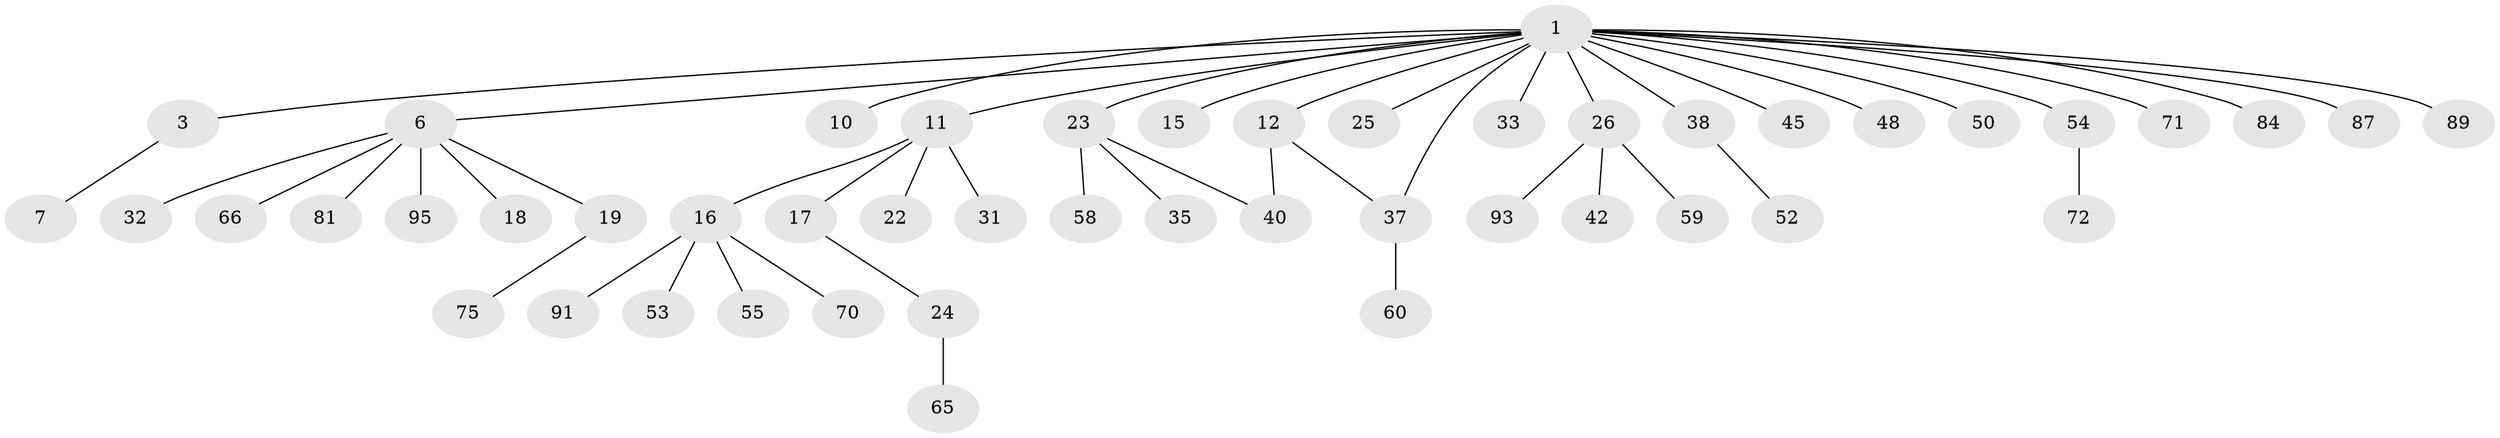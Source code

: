 // original degree distribution, {13: 0.010416666666666666, 4: 0.020833333333333332, 5: 0.03125, 9: 0.010416666666666666, 3: 0.041666666666666664, 10: 0.010416666666666666, 2: 0.22916666666666666, 1: 0.6041666666666666, 6: 0.03125, 7: 0.010416666666666666}
// Generated by graph-tools (version 1.1) at 2025/14/03/09/25 04:14:33]
// undirected, 48 vertices, 49 edges
graph export_dot {
graph [start="1"]
  node [color=gray90,style=filled];
  1 [super="+2+4+5+28"];
  3 [super="+21+82+68"];
  6 [super="+8+9+13"];
  7 [super="+30"];
  10;
  11 [super="+41"];
  12 [super="+14+46"];
  15;
  16 [super="+36"];
  17;
  18;
  19;
  22 [super="+39"];
  23 [super="+69+74+56+29"];
  24;
  25;
  26 [super="+27"];
  31;
  32;
  33;
  35;
  37 [super="+47+86+90"];
  38;
  40;
  42;
  45;
  48;
  50 [super="+67"];
  52 [super="+96"];
  53;
  54;
  55;
  58;
  59 [super="+80"];
  60;
  65;
  66;
  70;
  71;
  72;
  75;
  81 [super="+88"];
  84;
  87;
  89;
  91;
  93;
  95;
  1 -- 3;
  1 -- 6;
  1 -- 15;
  1 -- 23;
  1 -- 26;
  1 -- 38;
  1 -- 50;
  1 -- 71;
  1 -- 87;
  1 -- 89;
  1 -- 11;
  1 -- 84;
  1 -- 33;
  1 -- 37;
  1 -- 10;
  1 -- 12;
  1 -- 45;
  1 -- 54;
  1 -- 25;
  1 -- 48;
  3 -- 7;
  6 -- 18;
  6 -- 19;
  6 -- 32;
  6 -- 66;
  6 -- 81;
  6 -- 95;
  11 -- 16;
  11 -- 17;
  11 -- 22;
  11 -- 31;
  12 -- 37;
  12 -- 40;
  16 -- 53;
  16 -- 55;
  16 -- 70;
  16 -- 91;
  17 -- 24;
  19 -- 75;
  23 -- 35;
  23 -- 58;
  23 -- 40;
  24 -- 65;
  26 -- 59;
  26 -- 93;
  26 -- 42;
  37 -- 60;
  38 -- 52;
  54 -- 72;
}
